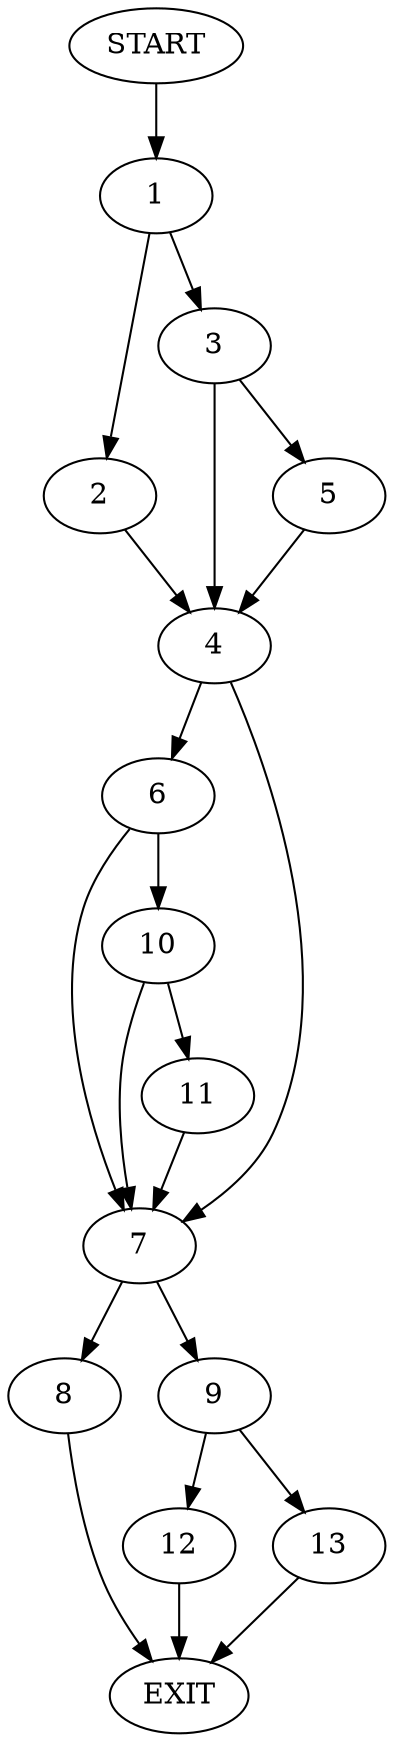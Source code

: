 digraph {
0 [label="START"]
14 [label="EXIT"]
0 -> 1
1 -> 2
1 -> 3
2 -> 4
3 -> 4
3 -> 5
4 -> 6
4 -> 7
5 -> 4
7 -> 8
7 -> 9
6 -> 10
6 -> 7
10 -> 11
10 -> 7
11 -> 7
9 -> 12
9 -> 13
8 -> 14
12 -> 14
13 -> 14
}
